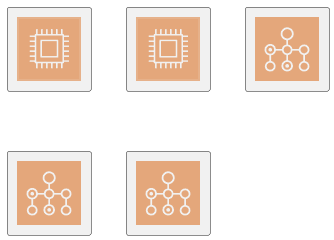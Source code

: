 @startuml 

!include <awslib/AWSCommon>
!include <awslib/Compute/Batch.puml>
!include <awslib/Compute/Compute.puml>



'Use the Compute icon here for contrast
'this uses a macro - and hardcodes the color - color copyNpasted from Batch.puml file
'===================================================================================
!define Compute(e_alias) rectangle "<color:#D86613><$Compute></color>"  
Compute(Compute) 
Compute(Compute) as something


' This uses the AWSEntity macros defined in Batch.puml
' the end result is same as above - but we use the e_alias so that multiple calls show
'===================================================================================
!definelong AWSEntity(e_sprite, e_color)
rectangle "<color:e_color><$e_sprite></color>" 
!enddefinelong

' Batch.puml
!define Batch(e_alias) AWSEntity(Batch, #D86613) as e_alias

Batch(whatever)
Batch(whateverElse) 
Batch(3.13xyz) 


@enduml
